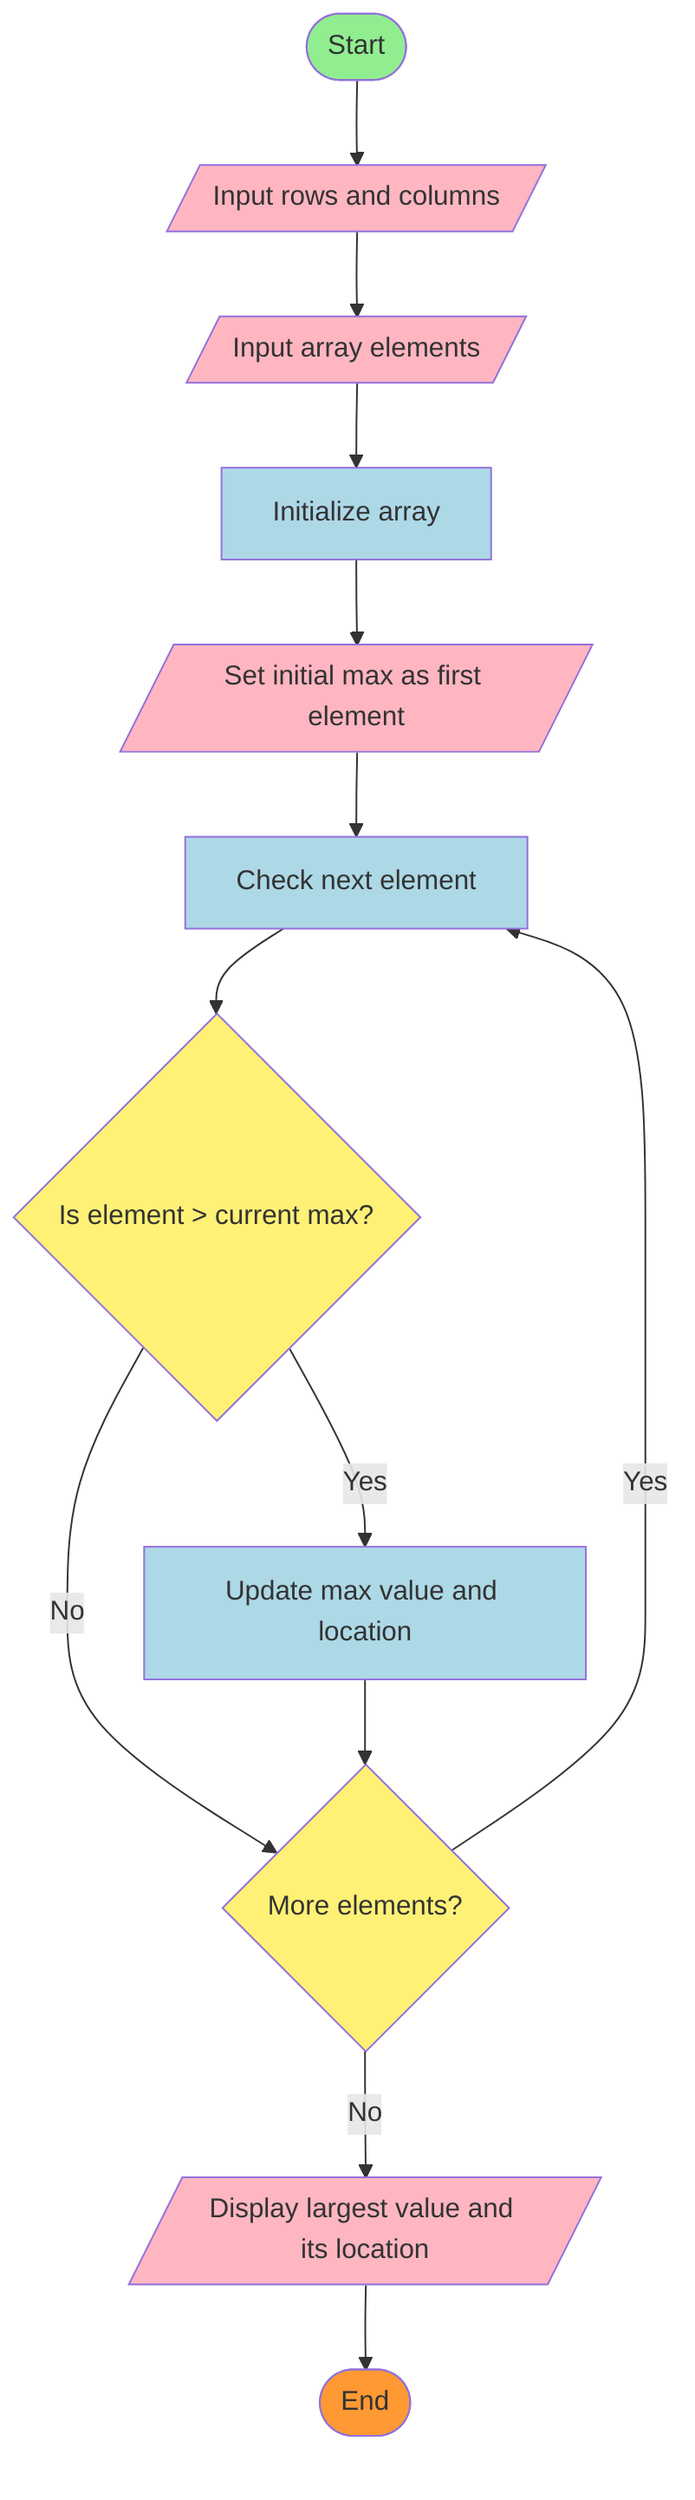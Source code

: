 flowchart TD
    style A fill:#90EE90
    style B fill:#FFB6C1
    style C fill:#FFB6C1
    style D fill:#ADD8E6
    style E fill:#FFB6C1
    style F fill:#ADD8E6
    style G fill:#FFF176
    style H fill:#ADD8E6
    style I fill:#FFF176
    style J fill:#FFB6C1
    style K fill:#FF9933

    A([Start]) --> B[/Input rows and columns/]
    B --> C[/Input array elements/]
    C --> D[Initialize array]
    D --> E[/Set initial max as first element/]
    E --> F[Check next element]
    F --> G{Is element > current max?}
    G -->|Yes| H[Update max value and location]
    G -->|No| I{More elements?}
    H --> I
    I -->|Yes| F
    I -->|No| J[/Display largest value and its location/]
    J --> K([End])